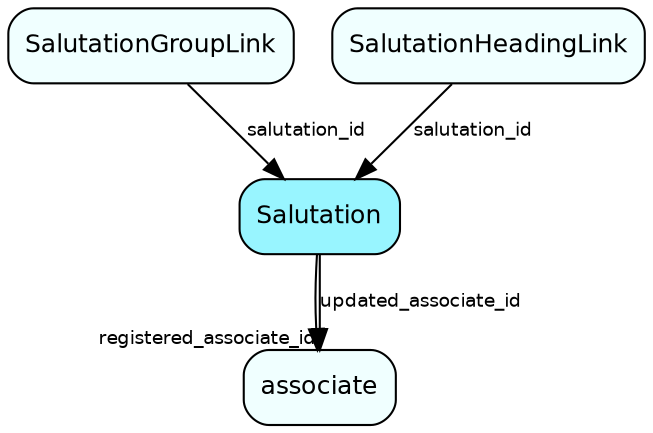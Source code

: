 digraph Salutation  {
node [shape = box style="rounded, filled" fontname = "Helvetica" fontsize = "12" ]
edge [fontname = "Helvetica" fontsize = "9"]

Salutation[fillcolor = "cadetblue1"]
associate[fillcolor = "azure1"]
SalutationGroupLink[fillcolor = "azure1"]
SalutationHeadingLink[fillcolor = "azure1"]
Salutation -> associate [headlabel = "registered_associate_id"]
Salutation -> associate [label = "updated_associate_id"]
SalutationGroupLink -> Salutation [label = "salutation_id"]
SalutationHeadingLink -> Salutation [label = "salutation_id"]
}
